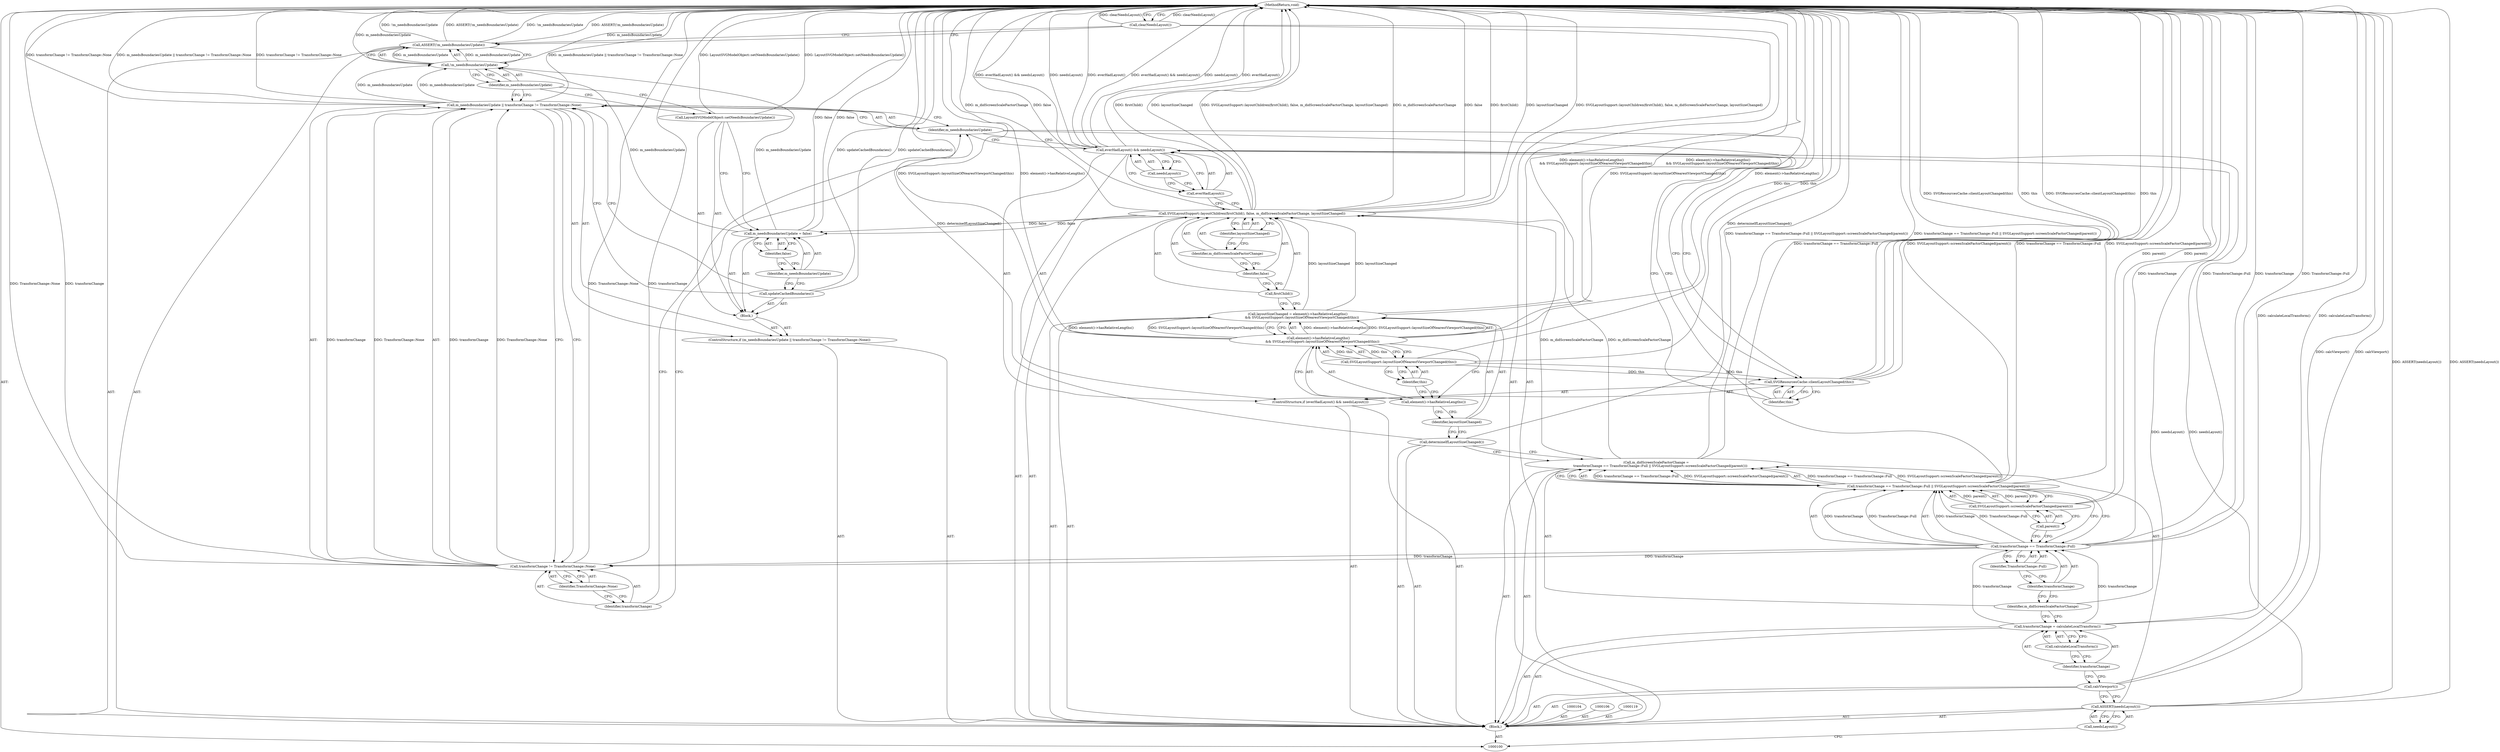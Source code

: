 digraph "0_Chrome_44f1431b20c16d8f8da0ce8ff7bbf2adddcdd785" {
"1000153" [label="(MethodReturn,void)"];
"1000115" [label="(Identifier,TransformChange::Full)"];
"1000116" [label="(Call,SVGLayoutSupport::screenScaleFactorChanged(parent()))"];
"1000112" [label="(Call,transformChange == TransformChange::Full || SVGLayoutSupport::screenScaleFactorChanged(parent()))"];
"1000113" [label="(Call,transformChange == TransformChange::Full)"];
"1000114" [label="(Identifier,transformChange)"];
"1000117" [label="(Call,parent())"];
"1000118" [label="(Call,determineIfLayoutSizeChanged())"];
"1000122" [label="(Call,element()->hasRelativeLengths()\n        && SVGLayoutSupport::layoutSizeOfNearestViewportChanged(this))"];
"1000123" [label="(Call,element()->hasRelativeLengths())"];
"1000120" [label="(Call,layoutSizeChanged = element()->hasRelativeLengths()\n        && SVGLayoutSupport::layoutSizeOfNearestViewportChanged(this))"];
"1000121" [label="(Identifier,layoutSizeChanged)"];
"1000124" [label="(Call,SVGLayoutSupport::layoutSizeOfNearestViewportChanged(this))"];
"1000125" [label="(Identifier,this)"];
"1000127" [label="(Call,firstChild())"];
"1000126" [label="(Call,SVGLayoutSupport::layoutChildren(firstChild(), false, m_didScreenScaleFactorChange, layoutSizeChanged))"];
"1000128" [label="(Identifier,false)"];
"1000129" [label="(Identifier,m_didScreenScaleFactorChange)"];
"1000130" [label="(Identifier,layoutSizeChanged)"];
"1000134" [label="(Call,needsLayout())"];
"1000131" [label="(ControlStructure,if (everHadLayout() && needsLayout()))"];
"1000132" [label="(Call,everHadLayout() && needsLayout())"];
"1000133" [label="(Call,everHadLayout())"];
"1000101" [label="(Block,)"];
"1000136" [label="(Identifier,this)"];
"1000135" [label="(Call,SVGResourcesCache::clientLayoutChanged(this))"];
"1000140" [label="(Call,transformChange != TransformChange::None)"];
"1000141" [label="(Identifier,transformChange)"];
"1000137" [label="(ControlStructure,if (m_needsBoundariesUpdate || transformChange != TransformChange::None))"];
"1000142" [label="(Identifier,TransformChange::None)"];
"1000143" [label="(Block,)"];
"1000138" [label="(Call,m_needsBoundariesUpdate || transformChange != TransformChange::None)"];
"1000139" [label="(Identifier,m_needsBoundariesUpdate)"];
"1000144" [label="(Call,updateCachedBoundaries())"];
"1000147" [label="(Identifier,false)"];
"1000145" [label="(Call,m_needsBoundariesUpdate = false)"];
"1000146" [label="(Identifier,m_needsBoundariesUpdate)"];
"1000148" [label="(Call,LayoutSVGModelObject::setNeedsBoundariesUpdate())"];
"1000150" [label="(Call,!m_needsBoundariesUpdate)"];
"1000151" [label="(Identifier,m_needsBoundariesUpdate)"];
"1000149" [label="(Call,ASSERT(!m_needsBoundariesUpdate))"];
"1000103" [label="(Call,needsLayout())"];
"1000102" [label="(Call,ASSERT(needsLayout()))"];
"1000152" [label="(Call,clearNeedsLayout())"];
"1000105" [label="(Call,calcViewport())"];
"1000107" [label="(Call,transformChange = calculateLocalTransform())"];
"1000108" [label="(Identifier,transformChange)"];
"1000109" [label="(Call,calculateLocalTransform())"];
"1000110" [label="(Call,m_didScreenScaleFactorChange =\n        transformChange == TransformChange::Full || SVGLayoutSupport::screenScaleFactorChanged(parent()))"];
"1000111" [label="(Identifier,m_didScreenScaleFactorChange)"];
"1000153" -> "1000100"  [label="AST: "];
"1000153" -> "1000152"  [label="CFG: "];
"1000116" -> "1000153"  [label="DDG: parent()"];
"1000140" -> "1000153"  [label="DDG: TransformChange::None"];
"1000140" -> "1000153"  [label="DDG: transformChange"];
"1000124" -> "1000153"  [label="DDG: this"];
"1000105" -> "1000153"  [label="DDG: calcViewport()"];
"1000113" -> "1000153"  [label="DDG: transformChange"];
"1000113" -> "1000153"  [label="DDG: TransformChange::Full"];
"1000126" -> "1000153"  [label="DDG: firstChild()"];
"1000126" -> "1000153"  [label="DDG: layoutSizeChanged"];
"1000126" -> "1000153"  [label="DDG: SVGLayoutSupport::layoutChildren(firstChild(), false, m_didScreenScaleFactorChange, layoutSizeChanged)"];
"1000126" -> "1000153"  [label="DDG: m_didScreenScaleFactorChange"];
"1000126" -> "1000153"  [label="DDG: false"];
"1000118" -> "1000153"  [label="DDG: determineIfLayoutSizeChanged()"];
"1000149" -> "1000153"  [label="DDG: !m_needsBoundariesUpdate"];
"1000149" -> "1000153"  [label="DDG: ASSERT(!m_needsBoundariesUpdate)"];
"1000107" -> "1000153"  [label="DDG: calculateLocalTransform()"];
"1000122" -> "1000153"  [label="DDG: SVGLayoutSupport::layoutSizeOfNearestViewportChanged(this)"];
"1000122" -> "1000153"  [label="DDG: element()->hasRelativeLengths()"];
"1000150" -> "1000153"  [label="DDG: m_needsBoundariesUpdate"];
"1000132" -> "1000153"  [label="DDG: everHadLayout() && needsLayout()"];
"1000132" -> "1000153"  [label="DDG: needsLayout()"];
"1000132" -> "1000153"  [label="DDG: everHadLayout()"];
"1000138" -> "1000153"  [label="DDG: transformChange != TransformChange::None"];
"1000138" -> "1000153"  [label="DDG: m_needsBoundariesUpdate || transformChange != TransformChange::None"];
"1000152" -> "1000153"  [label="DDG: clearNeedsLayout()"];
"1000144" -> "1000153"  [label="DDG: updateCachedBoundaries()"];
"1000148" -> "1000153"  [label="DDG: LayoutSVGModelObject::setNeedsBoundariesUpdate()"];
"1000102" -> "1000153"  [label="DDG: ASSERT(needsLayout())"];
"1000110" -> "1000153"  [label="DDG: transformChange == TransformChange::Full || SVGLayoutSupport::screenScaleFactorChanged(parent())"];
"1000135" -> "1000153"  [label="DDG: SVGResourcesCache::clientLayoutChanged(this)"];
"1000135" -> "1000153"  [label="DDG: this"];
"1000112" -> "1000153"  [label="DDG: transformChange == TransformChange::Full"];
"1000112" -> "1000153"  [label="DDG: SVGLayoutSupport::screenScaleFactorChanged(parent())"];
"1000120" -> "1000153"  [label="DDG: element()->hasRelativeLengths()\n        && SVGLayoutSupport::layoutSizeOfNearestViewportChanged(this)"];
"1000145" -> "1000153"  [label="DDG: false"];
"1000115" -> "1000113"  [label="AST: "];
"1000115" -> "1000114"  [label="CFG: "];
"1000113" -> "1000115"  [label="CFG: "];
"1000116" -> "1000112"  [label="AST: "];
"1000116" -> "1000117"  [label="CFG: "];
"1000117" -> "1000116"  [label="AST: "];
"1000112" -> "1000116"  [label="CFG: "];
"1000116" -> "1000153"  [label="DDG: parent()"];
"1000116" -> "1000112"  [label="DDG: parent()"];
"1000112" -> "1000110"  [label="AST: "];
"1000112" -> "1000113"  [label="CFG: "];
"1000112" -> "1000116"  [label="CFG: "];
"1000113" -> "1000112"  [label="AST: "];
"1000116" -> "1000112"  [label="AST: "];
"1000110" -> "1000112"  [label="CFG: "];
"1000112" -> "1000153"  [label="DDG: transformChange == TransformChange::Full"];
"1000112" -> "1000153"  [label="DDG: SVGLayoutSupport::screenScaleFactorChanged(parent())"];
"1000112" -> "1000110"  [label="DDG: transformChange == TransformChange::Full"];
"1000112" -> "1000110"  [label="DDG: SVGLayoutSupport::screenScaleFactorChanged(parent())"];
"1000113" -> "1000112"  [label="DDG: transformChange"];
"1000113" -> "1000112"  [label="DDG: TransformChange::Full"];
"1000116" -> "1000112"  [label="DDG: parent()"];
"1000113" -> "1000112"  [label="AST: "];
"1000113" -> "1000115"  [label="CFG: "];
"1000114" -> "1000113"  [label="AST: "];
"1000115" -> "1000113"  [label="AST: "];
"1000117" -> "1000113"  [label="CFG: "];
"1000112" -> "1000113"  [label="CFG: "];
"1000113" -> "1000153"  [label="DDG: transformChange"];
"1000113" -> "1000153"  [label="DDG: TransformChange::Full"];
"1000113" -> "1000112"  [label="DDG: transformChange"];
"1000113" -> "1000112"  [label="DDG: TransformChange::Full"];
"1000107" -> "1000113"  [label="DDG: transformChange"];
"1000113" -> "1000140"  [label="DDG: transformChange"];
"1000114" -> "1000113"  [label="AST: "];
"1000114" -> "1000111"  [label="CFG: "];
"1000115" -> "1000114"  [label="CFG: "];
"1000117" -> "1000116"  [label="AST: "];
"1000117" -> "1000113"  [label="CFG: "];
"1000116" -> "1000117"  [label="CFG: "];
"1000118" -> "1000101"  [label="AST: "];
"1000118" -> "1000110"  [label="CFG: "];
"1000121" -> "1000118"  [label="CFG: "];
"1000118" -> "1000153"  [label="DDG: determineIfLayoutSizeChanged()"];
"1000122" -> "1000120"  [label="AST: "];
"1000122" -> "1000123"  [label="CFG: "];
"1000122" -> "1000124"  [label="CFG: "];
"1000123" -> "1000122"  [label="AST: "];
"1000124" -> "1000122"  [label="AST: "];
"1000120" -> "1000122"  [label="CFG: "];
"1000122" -> "1000153"  [label="DDG: SVGLayoutSupport::layoutSizeOfNearestViewportChanged(this)"];
"1000122" -> "1000153"  [label="DDG: element()->hasRelativeLengths()"];
"1000122" -> "1000120"  [label="DDG: element()->hasRelativeLengths()"];
"1000122" -> "1000120"  [label="DDG: SVGLayoutSupport::layoutSizeOfNearestViewportChanged(this)"];
"1000124" -> "1000122"  [label="DDG: this"];
"1000123" -> "1000122"  [label="AST: "];
"1000123" -> "1000121"  [label="CFG: "];
"1000125" -> "1000123"  [label="CFG: "];
"1000122" -> "1000123"  [label="CFG: "];
"1000120" -> "1000101"  [label="AST: "];
"1000120" -> "1000122"  [label="CFG: "];
"1000121" -> "1000120"  [label="AST: "];
"1000122" -> "1000120"  [label="AST: "];
"1000127" -> "1000120"  [label="CFG: "];
"1000120" -> "1000153"  [label="DDG: element()->hasRelativeLengths()\n        && SVGLayoutSupport::layoutSizeOfNearestViewportChanged(this)"];
"1000122" -> "1000120"  [label="DDG: element()->hasRelativeLengths()"];
"1000122" -> "1000120"  [label="DDG: SVGLayoutSupport::layoutSizeOfNearestViewportChanged(this)"];
"1000120" -> "1000126"  [label="DDG: layoutSizeChanged"];
"1000121" -> "1000120"  [label="AST: "];
"1000121" -> "1000118"  [label="CFG: "];
"1000123" -> "1000121"  [label="CFG: "];
"1000124" -> "1000122"  [label="AST: "];
"1000124" -> "1000125"  [label="CFG: "];
"1000125" -> "1000124"  [label="AST: "];
"1000122" -> "1000124"  [label="CFG: "];
"1000124" -> "1000153"  [label="DDG: this"];
"1000124" -> "1000122"  [label="DDG: this"];
"1000124" -> "1000135"  [label="DDG: this"];
"1000125" -> "1000124"  [label="AST: "];
"1000125" -> "1000123"  [label="CFG: "];
"1000124" -> "1000125"  [label="CFG: "];
"1000127" -> "1000126"  [label="AST: "];
"1000127" -> "1000120"  [label="CFG: "];
"1000128" -> "1000127"  [label="CFG: "];
"1000126" -> "1000101"  [label="AST: "];
"1000126" -> "1000130"  [label="CFG: "];
"1000127" -> "1000126"  [label="AST: "];
"1000128" -> "1000126"  [label="AST: "];
"1000129" -> "1000126"  [label="AST: "];
"1000130" -> "1000126"  [label="AST: "];
"1000133" -> "1000126"  [label="CFG: "];
"1000126" -> "1000153"  [label="DDG: firstChild()"];
"1000126" -> "1000153"  [label="DDG: layoutSizeChanged"];
"1000126" -> "1000153"  [label="DDG: SVGLayoutSupport::layoutChildren(firstChild(), false, m_didScreenScaleFactorChange, layoutSizeChanged)"];
"1000126" -> "1000153"  [label="DDG: m_didScreenScaleFactorChange"];
"1000126" -> "1000153"  [label="DDG: false"];
"1000110" -> "1000126"  [label="DDG: m_didScreenScaleFactorChange"];
"1000120" -> "1000126"  [label="DDG: layoutSizeChanged"];
"1000126" -> "1000145"  [label="DDG: false"];
"1000128" -> "1000126"  [label="AST: "];
"1000128" -> "1000127"  [label="CFG: "];
"1000129" -> "1000128"  [label="CFG: "];
"1000129" -> "1000126"  [label="AST: "];
"1000129" -> "1000128"  [label="CFG: "];
"1000130" -> "1000129"  [label="CFG: "];
"1000130" -> "1000126"  [label="AST: "];
"1000130" -> "1000129"  [label="CFG: "];
"1000126" -> "1000130"  [label="CFG: "];
"1000134" -> "1000132"  [label="AST: "];
"1000134" -> "1000133"  [label="CFG: "];
"1000132" -> "1000134"  [label="CFG: "];
"1000131" -> "1000101"  [label="AST: "];
"1000132" -> "1000131"  [label="AST: "];
"1000135" -> "1000131"  [label="AST: "];
"1000132" -> "1000131"  [label="AST: "];
"1000132" -> "1000133"  [label="CFG: "];
"1000132" -> "1000134"  [label="CFG: "];
"1000133" -> "1000132"  [label="AST: "];
"1000134" -> "1000132"  [label="AST: "];
"1000136" -> "1000132"  [label="CFG: "];
"1000139" -> "1000132"  [label="CFG: "];
"1000132" -> "1000153"  [label="DDG: everHadLayout() && needsLayout()"];
"1000132" -> "1000153"  [label="DDG: needsLayout()"];
"1000132" -> "1000153"  [label="DDG: everHadLayout()"];
"1000102" -> "1000132"  [label="DDG: needsLayout()"];
"1000133" -> "1000132"  [label="AST: "];
"1000133" -> "1000126"  [label="CFG: "];
"1000134" -> "1000133"  [label="CFG: "];
"1000132" -> "1000133"  [label="CFG: "];
"1000101" -> "1000100"  [label="AST: "];
"1000102" -> "1000101"  [label="AST: "];
"1000104" -> "1000101"  [label="AST: "];
"1000105" -> "1000101"  [label="AST: "];
"1000106" -> "1000101"  [label="AST: "];
"1000107" -> "1000101"  [label="AST: "];
"1000110" -> "1000101"  [label="AST: "];
"1000118" -> "1000101"  [label="AST: "];
"1000119" -> "1000101"  [label="AST: "];
"1000120" -> "1000101"  [label="AST: "];
"1000126" -> "1000101"  [label="AST: "];
"1000131" -> "1000101"  [label="AST: "];
"1000137" -> "1000101"  [label="AST: "];
"1000149" -> "1000101"  [label="AST: "];
"1000152" -> "1000101"  [label="AST: "];
"1000136" -> "1000135"  [label="AST: "];
"1000136" -> "1000132"  [label="CFG: "];
"1000135" -> "1000136"  [label="CFG: "];
"1000135" -> "1000131"  [label="AST: "];
"1000135" -> "1000136"  [label="CFG: "];
"1000136" -> "1000135"  [label="AST: "];
"1000139" -> "1000135"  [label="CFG: "];
"1000135" -> "1000153"  [label="DDG: SVGResourcesCache::clientLayoutChanged(this)"];
"1000135" -> "1000153"  [label="DDG: this"];
"1000124" -> "1000135"  [label="DDG: this"];
"1000140" -> "1000138"  [label="AST: "];
"1000140" -> "1000142"  [label="CFG: "];
"1000141" -> "1000140"  [label="AST: "];
"1000142" -> "1000140"  [label="AST: "];
"1000138" -> "1000140"  [label="CFG: "];
"1000140" -> "1000153"  [label="DDG: TransformChange::None"];
"1000140" -> "1000153"  [label="DDG: transformChange"];
"1000140" -> "1000138"  [label="DDG: transformChange"];
"1000140" -> "1000138"  [label="DDG: TransformChange::None"];
"1000113" -> "1000140"  [label="DDG: transformChange"];
"1000141" -> "1000140"  [label="AST: "];
"1000141" -> "1000139"  [label="CFG: "];
"1000142" -> "1000141"  [label="CFG: "];
"1000137" -> "1000101"  [label="AST: "];
"1000138" -> "1000137"  [label="AST: "];
"1000143" -> "1000137"  [label="AST: "];
"1000142" -> "1000140"  [label="AST: "];
"1000142" -> "1000141"  [label="CFG: "];
"1000140" -> "1000142"  [label="CFG: "];
"1000143" -> "1000137"  [label="AST: "];
"1000144" -> "1000143"  [label="AST: "];
"1000145" -> "1000143"  [label="AST: "];
"1000148" -> "1000143"  [label="AST: "];
"1000138" -> "1000137"  [label="AST: "];
"1000138" -> "1000139"  [label="CFG: "];
"1000138" -> "1000140"  [label="CFG: "];
"1000139" -> "1000138"  [label="AST: "];
"1000140" -> "1000138"  [label="AST: "];
"1000144" -> "1000138"  [label="CFG: "];
"1000151" -> "1000138"  [label="CFG: "];
"1000138" -> "1000153"  [label="DDG: transformChange != TransformChange::None"];
"1000138" -> "1000153"  [label="DDG: m_needsBoundariesUpdate || transformChange != TransformChange::None"];
"1000140" -> "1000138"  [label="DDG: transformChange"];
"1000140" -> "1000138"  [label="DDG: TransformChange::None"];
"1000138" -> "1000150"  [label="DDG: m_needsBoundariesUpdate"];
"1000139" -> "1000138"  [label="AST: "];
"1000139" -> "1000135"  [label="CFG: "];
"1000139" -> "1000132"  [label="CFG: "];
"1000141" -> "1000139"  [label="CFG: "];
"1000138" -> "1000139"  [label="CFG: "];
"1000144" -> "1000143"  [label="AST: "];
"1000144" -> "1000138"  [label="CFG: "];
"1000146" -> "1000144"  [label="CFG: "];
"1000144" -> "1000153"  [label="DDG: updateCachedBoundaries()"];
"1000147" -> "1000145"  [label="AST: "];
"1000147" -> "1000146"  [label="CFG: "];
"1000145" -> "1000147"  [label="CFG: "];
"1000145" -> "1000143"  [label="AST: "];
"1000145" -> "1000147"  [label="CFG: "];
"1000146" -> "1000145"  [label="AST: "];
"1000147" -> "1000145"  [label="AST: "];
"1000148" -> "1000145"  [label="CFG: "];
"1000145" -> "1000153"  [label="DDG: false"];
"1000126" -> "1000145"  [label="DDG: false"];
"1000145" -> "1000150"  [label="DDG: m_needsBoundariesUpdate"];
"1000146" -> "1000145"  [label="AST: "];
"1000146" -> "1000144"  [label="CFG: "];
"1000147" -> "1000146"  [label="CFG: "];
"1000148" -> "1000143"  [label="AST: "];
"1000148" -> "1000145"  [label="CFG: "];
"1000151" -> "1000148"  [label="CFG: "];
"1000148" -> "1000153"  [label="DDG: LayoutSVGModelObject::setNeedsBoundariesUpdate()"];
"1000150" -> "1000149"  [label="AST: "];
"1000150" -> "1000151"  [label="CFG: "];
"1000151" -> "1000150"  [label="AST: "];
"1000149" -> "1000150"  [label="CFG: "];
"1000150" -> "1000153"  [label="DDG: m_needsBoundariesUpdate"];
"1000150" -> "1000149"  [label="DDG: m_needsBoundariesUpdate"];
"1000138" -> "1000150"  [label="DDG: m_needsBoundariesUpdate"];
"1000145" -> "1000150"  [label="DDG: m_needsBoundariesUpdate"];
"1000151" -> "1000150"  [label="AST: "];
"1000151" -> "1000148"  [label="CFG: "];
"1000151" -> "1000138"  [label="CFG: "];
"1000150" -> "1000151"  [label="CFG: "];
"1000149" -> "1000101"  [label="AST: "];
"1000149" -> "1000150"  [label="CFG: "];
"1000150" -> "1000149"  [label="AST: "];
"1000152" -> "1000149"  [label="CFG: "];
"1000149" -> "1000153"  [label="DDG: !m_needsBoundariesUpdate"];
"1000149" -> "1000153"  [label="DDG: ASSERT(!m_needsBoundariesUpdate)"];
"1000150" -> "1000149"  [label="DDG: m_needsBoundariesUpdate"];
"1000103" -> "1000102"  [label="AST: "];
"1000103" -> "1000100"  [label="CFG: "];
"1000102" -> "1000103"  [label="CFG: "];
"1000102" -> "1000101"  [label="AST: "];
"1000102" -> "1000103"  [label="CFG: "];
"1000103" -> "1000102"  [label="AST: "];
"1000105" -> "1000102"  [label="CFG: "];
"1000102" -> "1000153"  [label="DDG: ASSERT(needsLayout())"];
"1000102" -> "1000132"  [label="DDG: needsLayout()"];
"1000152" -> "1000101"  [label="AST: "];
"1000152" -> "1000149"  [label="CFG: "];
"1000153" -> "1000152"  [label="CFG: "];
"1000152" -> "1000153"  [label="DDG: clearNeedsLayout()"];
"1000105" -> "1000101"  [label="AST: "];
"1000105" -> "1000102"  [label="CFG: "];
"1000108" -> "1000105"  [label="CFG: "];
"1000105" -> "1000153"  [label="DDG: calcViewport()"];
"1000107" -> "1000101"  [label="AST: "];
"1000107" -> "1000109"  [label="CFG: "];
"1000108" -> "1000107"  [label="AST: "];
"1000109" -> "1000107"  [label="AST: "];
"1000111" -> "1000107"  [label="CFG: "];
"1000107" -> "1000153"  [label="DDG: calculateLocalTransform()"];
"1000107" -> "1000113"  [label="DDG: transformChange"];
"1000108" -> "1000107"  [label="AST: "];
"1000108" -> "1000105"  [label="CFG: "];
"1000109" -> "1000108"  [label="CFG: "];
"1000109" -> "1000107"  [label="AST: "];
"1000109" -> "1000108"  [label="CFG: "];
"1000107" -> "1000109"  [label="CFG: "];
"1000110" -> "1000101"  [label="AST: "];
"1000110" -> "1000112"  [label="CFG: "];
"1000111" -> "1000110"  [label="AST: "];
"1000112" -> "1000110"  [label="AST: "];
"1000118" -> "1000110"  [label="CFG: "];
"1000110" -> "1000153"  [label="DDG: transformChange == TransformChange::Full || SVGLayoutSupport::screenScaleFactorChanged(parent())"];
"1000112" -> "1000110"  [label="DDG: transformChange == TransformChange::Full"];
"1000112" -> "1000110"  [label="DDG: SVGLayoutSupport::screenScaleFactorChanged(parent())"];
"1000110" -> "1000126"  [label="DDG: m_didScreenScaleFactorChange"];
"1000111" -> "1000110"  [label="AST: "];
"1000111" -> "1000107"  [label="CFG: "];
"1000114" -> "1000111"  [label="CFG: "];
}
